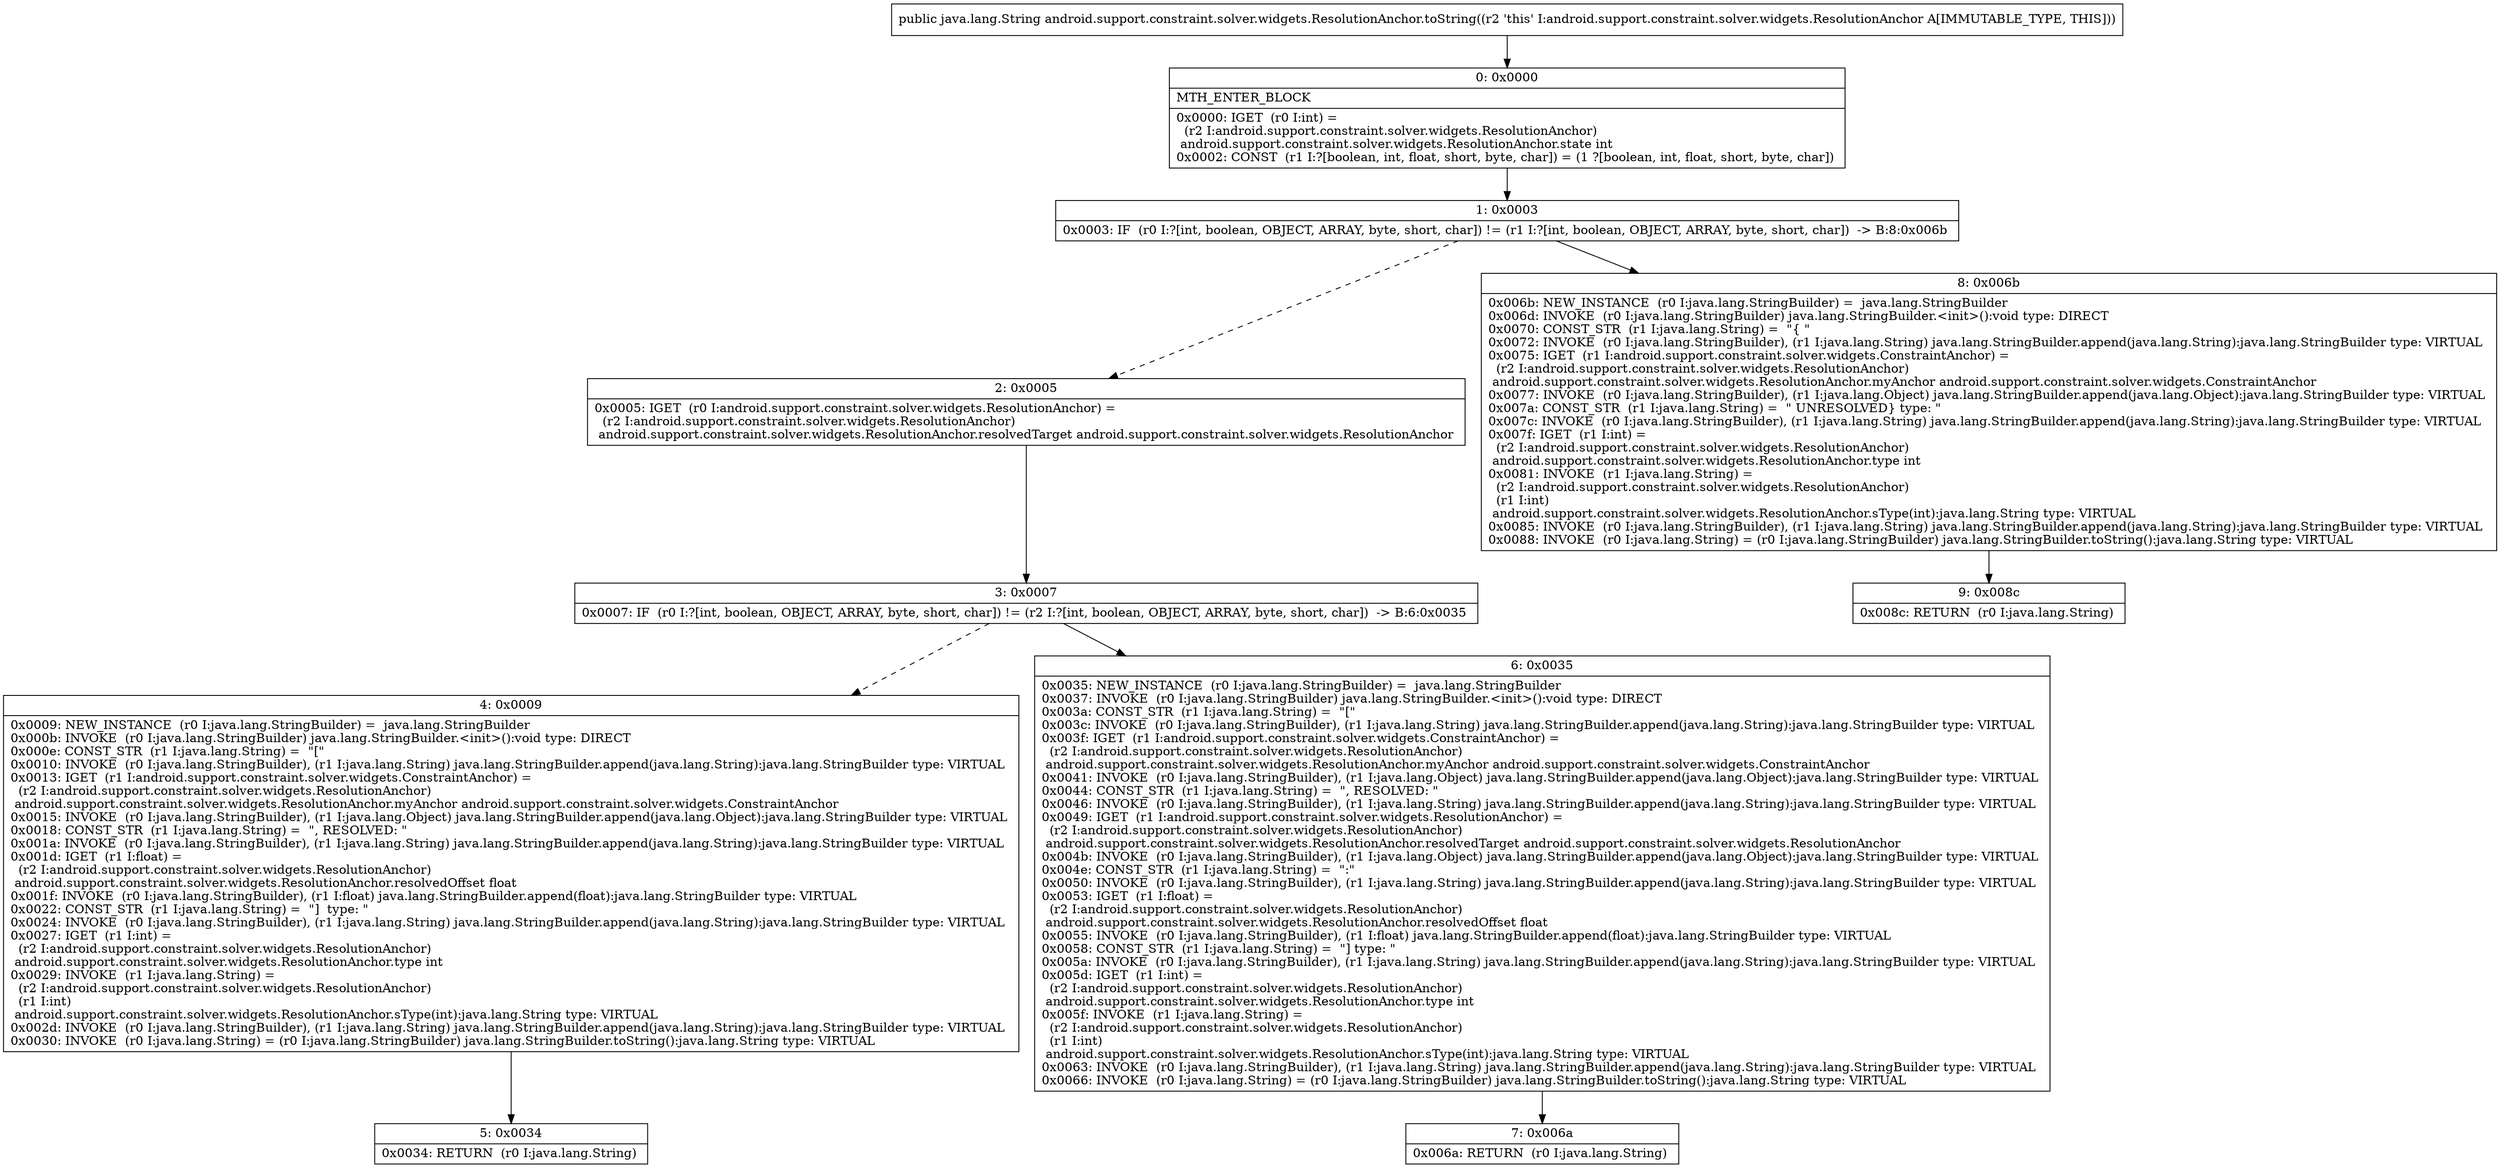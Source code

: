 digraph "CFG forandroid.support.constraint.solver.widgets.ResolutionAnchor.toString()Ljava\/lang\/String;" {
Node_0 [shape=record,label="{0\:\ 0x0000|MTH_ENTER_BLOCK\l|0x0000: IGET  (r0 I:int) = \l  (r2 I:android.support.constraint.solver.widgets.ResolutionAnchor)\l android.support.constraint.solver.widgets.ResolutionAnchor.state int \l0x0002: CONST  (r1 I:?[boolean, int, float, short, byte, char]) = (1 ?[boolean, int, float, short, byte, char]) \l}"];
Node_1 [shape=record,label="{1\:\ 0x0003|0x0003: IF  (r0 I:?[int, boolean, OBJECT, ARRAY, byte, short, char]) != (r1 I:?[int, boolean, OBJECT, ARRAY, byte, short, char])  \-\> B:8:0x006b \l}"];
Node_2 [shape=record,label="{2\:\ 0x0005|0x0005: IGET  (r0 I:android.support.constraint.solver.widgets.ResolutionAnchor) = \l  (r2 I:android.support.constraint.solver.widgets.ResolutionAnchor)\l android.support.constraint.solver.widgets.ResolutionAnchor.resolvedTarget android.support.constraint.solver.widgets.ResolutionAnchor \l}"];
Node_3 [shape=record,label="{3\:\ 0x0007|0x0007: IF  (r0 I:?[int, boolean, OBJECT, ARRAY, byte, short, char]) != (r2 I:?[int, boolean, OBJECT, ARRAY, byte, short, char])  \-\> B:6:0x0035 \l}"];
Node_4 [shape=record,label="{4\:\ 0x0009|0x0009: NEW_INSTANCE  (r0 I:java.lang.StringBuilder) =  java.lang.StringBuilder \l0x000b: INVOKE  (r0 I:java.lang.StringBuilder) java.lang.StringBuilder.\<init\>():void type: DIRECT \l0x000e: CONST_STR  (r1 I:java.lang.String) =  \"[\" \l0x0010: INVOKE  (r0 I:java.lang.StringBuilder), (r1 I:java.lang.String) java.lang.StringBuilder.append(java.lang.String):java.lang.StringBuilder type: VIRTUAL \l0x0013: IGET  (r1 I:android.support.constraint.solver.widgets.ConstraintAnchor) = \l  (r2 I:android.support.constraint.solver.widgets.ResolutionAnchor)\l android.support.constraint.solver.widgets.ResolutionAnchor.myAnchor android.support.constraint.solver.widgets.ConstraintAnchor \l0x0015: INVOKE  (r0 I:java.lang.StringBuilder), (r1 I:java.lang.Object) java.lang.StringBuilder.append(java.lang.Object):java.lang.StringBuilder type: VIRTUAL \l0x0018: CONST_STR  (r1 I:java.lang.String) =  \", RESOLVED: \" \l0x001a: INVOKE  (r0 I:java.lang.StringBuilder), (r1 I:java.lang.String) java.lang.StringBuilder.append(java.lang.String):java.lang.StringBuilder type: VIRTUAL \l0x001d: IGET  (r1 I:float) = \l  (r2 I:android.support.constraint.solver.widgets.ResolutionAnchor)\l android.support.constraint.solver.widgets.ResolutionAnchor.resolvedOffset float \l0x001f: INVOKE  (r0 I:java.lang.StringBuilder), (r1 I:float) java.lang.StringBuilder.append(float):java.lang.StringBuilder type: VIRTUAL \l0x0022: CONST_STR  (r1 I:java.lang.String) =  \"]  type: \" \l0x0024: INVOKE  (r0 I:java.lang.StringBuilder), (r1 I:java.lang.String) java.lang.StringBuilder.append(java.lang.String):java.lang.StringBuilder type: VIRTUAL \l0x0027: IGET  (r1 I:int) = \l  (r2 I:android.support.constraint.solver.widgets.ResolutionAnchor)\l android.support.constraint.solver.widgets.ResolutionAnchor.type int \l0x0029: INVOKE  (r1 I:java.lang.String) = \l  (r2 I:android.support.constraint.solver.widgets.ResolutionAnchor)\l  (r1 I:int)\l android.support.constraint.solver.widgets.ResolutionAnchor.sType(int):java.lang.String type: VIRTUAL \l0x002d: INVOKE  (r0 I:java.lang.StringBuilder), (r1 I:java.lang.String) java.lang.StringBuilder.append(java.lang.String):java.lang.StringBuilder type: VIRTUAL \l0x0030: INVOKE  (r0 I:java.lang.String) = (r0 I:java.lang.StringBuilder) java.lang.StringBuilder.toString():java.lang.String type: VIRTUAL \l}"];
Node_5 [shape=record,label="{5\:\ 0x0034|0x0034: RETURN  (r0 I:java.lang.String) \l}"];
Node_6 [shape=record,label="{6\:\ 0x0035|0x0035: NEW_INSTANCE  (r0 I:java.lang.StringBuilder) =  java.lang.StringBuilder \l0x0037: INVOKE  (r0 I:java.lang.StringBuilder) java.lang.StringBuilder.\<init\>():void type: DIRECT \l0x003a: CONST_STR  (r1 I:java.lang.String) =  \"[\" \l0x003c: INVOKE  (r0 I:java.lang.StringBuilder), (r1 I:java.lang.String) java.lang.StringBuilder.append(java.lang.String):java.lang.StringBuilder type: VIRTUAL \l0x003f: IGET  (r1 I:android.support.constraint.solver.widgets.ConstraintAnchor) = \l  (r2 I:android.support.constraint.solver.widgets.ResolutionAnchor)\l android.support.constraint.solver.widgets.ResolutionAnchor.myAnchor android.support.constraint.solver.widgets.ConstraintAnchor \l0x0041: INVOKE  (r0 I:java.lang.StringBuilder), (r1 I:java.lang.Object) java.lang.StringBuilder.append(java.lang.Object):java.lang.StringBuilder type: VIRTUAL \l0x0044: CONST_STR  (r1 I:java.lang.String) =  \", RESOLVED: \" \l0x0046: INVOKE  (r0 I:java.lang.StringBuilder), (r1 I:java.lang.String) java.lang.StringBuilder.append(java.lang.String):java.lang.StringBuilder type: VIRTUAL \l0x0049: IGET  (r1 I:android.support.constraint.solver.widgets.ResolutionAnchor) = \l  (r2 I:android.support.constraint.solver.widgets.ResolutionAnchor)\l android.support.constraint.solver.widgets.ResolutionAnchor.resolvedTarget android.support.constraint.solver.widgets.ResolutionAnchor \l0x004b: INVOKE  (r0 I:java.lang.StringBuilder), (r1 I:java.lang.Object) java.lang.StringBuilder.append(java.lang.Object):java.lang.StringBuilder type: VIRTUAL \l0x004e: CONST_STR  (r1 I:java.lang.String) =  \":\" \l0x0050: INVOKE  (r0 I:java.lang.StringBuilder), (r1 I:java.lang.String) java.lang.StringBuilder.append(java.lang.String):java.lang.StringBuilder type: VIRTUAL \l0x0053: IGET  (r1 I:float) = \l  (r2 I:android.support.constraint.solver.widgets.ResolutionAnchor)\l android.support.constraint.solver.widgets.ResolutionAnchor.resolvedOffset float \l0x0055: INVOKE  (r0 I:java.lang.StringBuilder), (r1 I:float) java.lang.StringBuilder.append(float):java.lang.StringBuilder type: VIRTUAL \l0x0058: CONST_STR  (r1 I:java.lang.String) =  \"] type: \" \l0x005a: INVOKE  (r0 I:java.lang.StringBuilder), (r1 I:java.lang.String) java.lang.StringBuilder.append(java.lang.String):java.lang.StringBuilder type: VIRTUAL \l0x005d: IGET  (r1 I:int) = \l  (r2 I:android.support.constraint.solver.widgets.ResolutionAnchor)\l android.support.constraint.solver.widgets.ResolutionAnchor.type int \l0x005f: INVOKE  (r1 I:java.lang.String) = \l  (r2 I:android.support.constraint.solver.widgets.ResolutionAnchor)\l  (r1 I:int)\l android.support.constraint.solver.widgets.ResolutionAnchor.sType(int):java.lang.String type: VIRTUAL \l0x0063: INVOKE  (r0 I:java.lang.StringBuilder), (r1 I:java.lang.String) java.lang.StringBuilder.append(java.lang.String):java.lang.StringBuilder type: VIRTUAL \l0x0066: INVOKE  (r0 I:java.lang.String) = (r0 I:java.lang.StringBuilder) java.lang.StringBuilder.toString():java.lang.String type: VIRTUAL \l}"];
Node_7 [shape=record,label="{7\:\ 0x006a|0x006a: RETURN  (r0 I:java.lang.String) \l}"];
Node_8 [shape=record,label="{8\:\ 0x006b|0x006b: NEW_INSTANCE  (r0 I:java.lang.StringBuilder) =  java.lang.StringBuilder \l0x006d: INVOKE  (r0 I:java.lang.StringBuilder) java.lang.StringBuilder.\<init\>():void type: DIRECT \l0x0070: CONST_STR  (r1 I:java.lang.String) =  \"\{ \" \l0x0072: INVOKE  (r0 I:java.lang.StringBuilder), (r1 I:java.lang.String) java.lang.StringBuilder.append(java.lang.String):java.lang.StringBuilder type: VIRTUAL \l0x0075: IGET  (r1 I:android.support.constraint.solver.widgets.ConstraintAnchor) = \l  (r2 I:android.support.constraint.solver.widgets.ResolutionAnchor)\l android.support.constraint.solver.widgets.ResolutionAnchor.myAnchor android.support.constraint.solver.widgets.ConstraintAnchor \l0x0077: INVOKE  (r0 I:java.lang.StringBuilder), (r1 I:java.lang.Object) java.lang.StringBuilder.append(java.lang.Object):java.lang.StringBuilder type: VIRTUAL \l0x007a: CONST_STR  (r1 I:java.lang.String) =  \" UNRESOLVED\} type: \" \l0x007c: INVOKE  (r0 I:java.lang.StringBuilder), (r1 I:java.lang.String) java.lang.StringBuilder.append(java.lang.String):java.lang.StringBuilder type: VIRTUAL \l0x007f: IGET  (r1 I:int) = \l  (r2 I:android.support.constraint.solver.widgets.ResolutionAnchor)\l android.support.constraint.solver.widgets.ResolutionAnchor.type int \l0x0081: INVOKE  (r1 I:java.lang.String) = \l  (r2 I:android.support.constraint.solver.widgets.ResolutionAnchor)\l  (r1 I:int)\l android.support.constraint.solver.widgets.ResolutionAnchor.sType(int):java.lang.String type: VIRTUAL \l0x0085: INVOKE  (r0 I:java.lang.StringBuilder), (r1 I:java.lang.String) java.lang.StringBuilder.append(java.lang.String):java.lang.StringBuilder type: VIRTUAL \l0x0088: INVOKE  (r0 I:java.lang.String) = (r0 I:java.lang.StringBuilder) java.lang.StringBuilder.toString():java.lang.String type: VIRTUAL \l}"];
Node_9 [shape=record,label="{9\:\ 0x008c|0x008c: RETURN  (r0 I:java.lang.String) \l}"];
MethodNode[shape=record,label="{public java.lang.String android.support.constraint.solver.widgets.ResolutionAnchor.toString((r2 'this' I:android.support.constraint.solver.widgets.ResolutionAnchor A[IMMUTABLE_TYPE, THIS])) }"];
MethodNode -> Node_0;
Node_0 -> Node_1;
Node_1 -> Node_2[style=dashed];
Node_1 -> Node_8;
Node_2 -> Node_3;
Node_3 -> Node_4[style=dashed];
Node_3 -> Node_6;
Node_4 -> Node_5;
Node_6 -> Node_7;
Node_8 -> Node_9;
}

